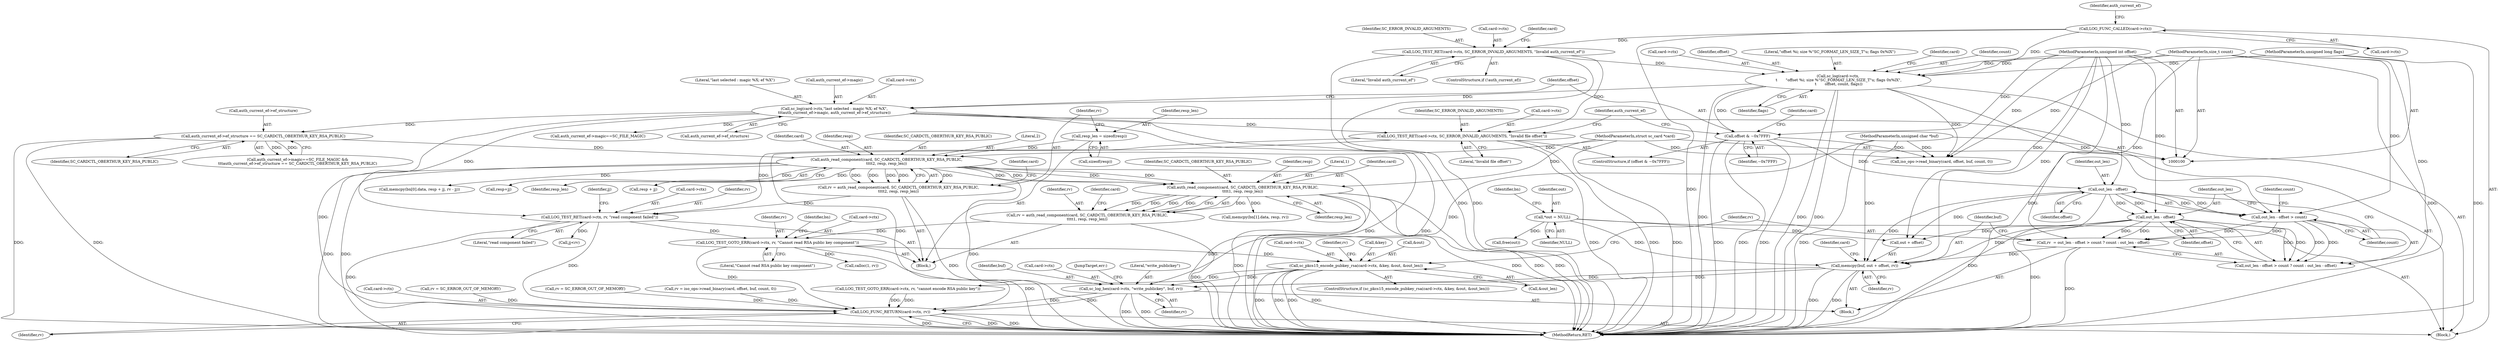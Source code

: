 digraph "0_OpenSC_8fe377e93b4b56060e5bbfb6f3142ceaeca744fa_11@pointer" {
"1000370" [label="(Call,sc_log_hex(card->ctx, \"write_publickey\", buf, rv))"];
"1000330" [label="(Call,sc_pkcs15_encode_pubkey_rsa(card->ctx, &key, &out, &out_len))"];
"1000273" [label="(Call,LOG_TEST_GOTO_ERR(card->ctx, rv, \"Cannot read RSA public key component\"))"];
"1000199" [label="(Call,LOG_TEST_RET(card->ctx, rv, \"read component failed\"))"];
"1000163" [label="(Call,LOG_TEST_RET(card->ctx, SC_ERROR_INVALID_ARGUMENTS, \"Invalid file offset\"))"];
"1000148" [label="(Call,sc_log(card->ctx,\"last selected : magic %X; ef %X\",\n\t\t\tauth_current_ef->magic, auth_current_ef->ef_structure))"];
"1000140" [label="(Call,sc_log(card->ctx,\n \t       \"offset %i; size %\"SC_FORMAT_LEN_SIZE_T\"u; flags 0x%lX\",\n \t       offset, count, flags))"];
"1000134" [label="(Call,LOG_TEST_RET(card->ctx, SC_ERROR_INVALID_ARGUMENTS, \"Invalid auth_current_ef\"))"];
"1000127" [label="(Call,LOG_FUNC_CALLED(card->ctx))"];
"1000102" [label="(MethodParameterIn,unsigned int offset)"];
"1000104" [label="(MethodParameterIn,size_t count)"];
"1000105" [label="(MethodParameterIn,unsigned long flags)"];
"1000191" [label="(Call,rv = auth_read_component(card, SC_CARDCTL_OBERTHUR_KEY_RSA_PUBLIC,\n\t\t\t\t2, resp, resp_len))"];
"1000193" [label="(Call,auth_read_component(card, SC_CARDCTL_OBERTHUR_KEY_RSA_PUBLIC,\n\t\t\t\t2, resp, resp_len))"];
"1000101" [label="(MethodParameterIn,struct sc_card *card)"];
"1000176" [label="(Call,auth_current_ef->ef_structure == SC_CARDCTL_OBERTHUR_KEY_RSA_PUBLIC)"];
"1000187" [label="(Call,resp_len = sizeof(resp))"];
"1000265" [label="(Call,rv = auth_read_component(card, SC_CARDCTL_OBERTHUR_KEY_RSA_PUBLIC,\n\t\t\t\t1, resp, resp_len))"];
"1000267" [label="(Call,auth_read_component(card, SC_CARDCTL_OBERTHUR_KEY_RSA_PUBLIC,\n\t\t\t\t1, resp, resp_len))"];
"1000364" [label="(Call,memcpy(buf, out + offset, rv))"];
"1000103" [label="(MethodParameterIn,unsigned char *buf)"];
"1000110" [label="(Call,*out = NULL)"];
"1000356" [label="(Call,out_len - offset)"];
"1000160" [label="(Call,offset & ~0x7FFF)"];
"1000361" [label="(Call,out_len - offset)"];
"1000352" [label="(Call,rv  = out_len - offset > count ? count : out_len - offset)"];
"1000355" [label="(Call,out_len - offset > count)"];
"1000402" [label="(Call,LOG_FUNC_RETURN(card->ctx, rv))"];
"1000167" [label="(Identifier,SC_ERROR_INVALID_ARGUMENTS)"];
"1000331" [label="(Call,card->ctx)"];
"1000265" [label="(Call,rv = auth_read_component(card, SC_CARDCTL_OBERTHUR_KEY_RSA_PUBLIC,\n\t\t\t\t1, resp, resp_len))"];
"1000402" [label="(Call,LOG_FUNC_RETURN(card->ctx, rv))"];
"1000266" [label="(Identifier,rv)"];
"1000273" [label="(Call,LOG_TEST_GOTO_ERR(card->ctx, rv, \"Cannot read RSA public key component\"))"];
"1000329" [label="(ControlStructure,if (sc_pkcs15_encode_pubkey_rsa(card->ctx, &key, &out, &out_len)))"];
"1000139" [label="(Literal,\"Invalid auth_current_ef\")"];
"1000149" [label="(Call,card->ctx)"];
"1000253" [label="(Call,memcpy(bn[0].data, resp + jj, rv - jj))"];
"1000191" [label="(Call,rv = auth_read_component(card, SC_CARDCTL_OBERTHUR_KEY_RSA_PUBLIC,\n\t\t\t\t2, resp, resp_len))"];
"1000357" [label="(Identifier,out_len)"];
"1000152" [label="(Literal,\"last selected : magic %X; ef %X\")"];
"1000381" [label="(Call,iso_ops->read_binary(card, offset, buf, count, 0))"];
"1000160" [label="(Call,offset & ~0x7FFF)"];
"1000162" [label="(Identifier,~0x7FFF)"];
"1000375" [label="(Identifier,buf)"];
"1000133" [label="(Identifier,auth_current_ef)"];
"1000269" [label="(Identifier,SC_CARDCTL_OBERTHUR_KEY_RSA_PUBLIC)"];
"1000197" [label="(Identifier,resp)"];
"1000358" [label="(Identifier,offset)"];
"1000105" [label="(MethodParameterIn,unsigned long flags)"];
"1000101" [label="(MethodParameterIn,struct sc_card *card)"];
"1000180" [label="(Identifier,SC_CARDCTL_OBERTHUR_KEY_RSA_PUBLIC)"];
"1000275" [label="(Identifier,card)"];
"1000353" [label="(Identifier,rv)"];
"1000307" [label="(Call,memcpy(bn[1].data, resp, rv))"];
"1000407" [label="(MethodReturn,RET)"];
"1000195" [label="(Identifier,SC_CARDCTL_OBERTHUR_KEY_RSA_PUBLIC)"];
"1000111" [label="(Identifier,out)"];
"1000148" [label="(Call,sc_log(card->ctx,\"last selected : magic %X; ef %X\",\n\t\t\tauth_current_ef->magic, auth_current_ef->ef_structure))"];
"1000165" [label="(Identifier,card)"];
"1000106" [label="(Block,)"];
"1000356" [label="(Call,out_len - offset)"];
"1000171" [label="(Call,auth_current_ef->magic==SC_FILE_MAGIC)"];
"1000366" [label="(Call,out + offset)"];
"1000201" [label="(Identifier,card)"];
"1000210" [label="(Call,jj<rv)"];
"1000141" [label="(Call,card->ctx)"];
"1000204" [label="(Literal,\"read component failed\")"];
"1000163" [label="(Call,LOG_TEST_RET(card->ctx, SC_ERROR_INVALID_ARGUMENTS, \"Invalid file offset\"))"];
"1000145" [label="(Identifier,offset)"];
"1000271" [label="(Identifier,resp)"];
"1000371" [label="(Call,card->ctx)"];
"1000272" [label="(Identifier,resp_len)"];
"1000196" [label="(Literal,2)"];
"1000193" [label="(Call,auth_read_component(card, SC_CARDCTL_OBERTHUR_KEY_RSA_PUBLIC,\n\t\t\t\t2, resp, resp_len))"];
"1000338" [label="(Call,&out_len)"];
"1000187" [label="(Call,resp_len = sizeof(resp))"];
"1000274" [label="(Call,card->ctx)"];
"1000342" [label="(Identifier,rv)"];
"1000110" [label="(Call,*out = NULL)"];
"1000164" [label="(Call,card->ctx)"];
"1000361" [label="(Call,out_len - offset)"];
"1000296" [label="(Call,rv = SC_ERROR_OUT_OF_MEMORY)"];
"1000215" [label="(Call,resp+jj)"];
"1000270" [label="(Literal,1)"];
"1000181" [label="(Block,)"];
"1000199" [label="(Call,LOG_TEST_RET(card->ctx, rv, \"read component failed\"))"];
"1000144" [label="(Literal,\"offset %i; size %\"SC_FORMAT_LEN_SIZE_T\"u; flags 0x%lX\")"];
"1000170" [label="(Call,auth_current_ef->magic==SC_FILE_MAGIC &&\n\t\t\tauth_current_ef->ef_structure == SC_CARDCTL_OBERTHUR_KEY_RSA_PUBLIC)"];
"1000355" [label="(Call,out_len - offset > count)"];
"1000147" [label="(Identifier,flags)"];
"1000177" [label="(Call,auth_current_ef->ef_structure)"];
"1000156" [label="(Call,auth_current_ef->ef_structure)"];
"1000334" [label="(Call,&key)"];
"1000176" [label="(Call,auth_current_ef->ef_structure == SC_CARDCTL_OBERTHUR_KEY_RSA_PUBLIC)"];
"1000351" [label="(Block,)"];
"1000194" [label="(Identifier,card)"];
"1000376" [label="(Identifier,rv)"];
"1000112" [label="(Identifier,NULL)"];
"1000387" [label="(JumpTarget,err:)"];
"1000354" [label="(Call,out_len - offset > count ? count : out_len - offset)"];
"1000103" [label="(MethodParameterIn,unsigned char *buf)"];
"1000369" [label="(Identifier,rv)"];
"1000134" [label="(Call,LOG_TEST_RET(card->ctx, SC_ERROR_INVALID_ARGUMENTS, \"Invalid auth_current_ef\"))"];
"1000360" [label="(Identifier,count)"];
"1000277" [label="(Identifier,rv)"];
"1000267" [label="(Call,auth_read_component(card, SC_CARDCTL_OBERTHUR_KEY_RSA_PUBLIC,\n\t\t\t\t1, resp, resp_len))"];
"1000200" [label="(Call,card->ctx)"];
"1000189" [label="(Call,sizeof(resp))"];
"1000379" [label="(Call,rv = iso_ops->read_binary(card, offset, buf, count, 0))"];
"1000159" [label="(ControlStructure,if (offset & ~0x7FFF))"];
"1000403" [label="(Call,card->ctx)"];
"1000344" [label="(Call,LOG_TEST_GOTO_ERR(card->ctx, rv, \"cannot encode RSA public key\"))"];
"1000168" [label="(Literal,\"Invalid file offset\")"];
"1000372" [label="(Identifier,card)"];
"1000203" [label="(Identifier,rv)"];
"1000192" [label="(Identifier,rv)"];
"1000240" [label="(Call,rv = SC_ERROR_OUT_OF_MEMORY)"];
"1000150" [label="(Identifier,card)"];
"1000268" [label="(Identifier,card)"];
"1000278" [label="(Literal,\"Cannot read RSA public key component\")"];
"1000104" [label="(MethodParameterIn,size_t count)"];
"1000116" [label="(Identifier,bn)"];
"1000146" [label="(Identifier,count)"];
"1000198" [label="(Identifier,resp_len)"];
"1000259" [label="(Call,resp + jj)"];
"1000173" [label="(Identifier,auth_current_ef)"];
"1000374" [label="(Literal,\"write_publickey\")"];
"1000140" [label="(Call,sc_log(card->ctx,\n \t       \"offset %i; size %\"SC_FORMAT_LEN_SIZE_T\"u; flags 0x%lX\",\n \t       offset, count, flags))"];
"1000365" [label="(Identifier,buf)"];
"1000406" [label="(Identifier,rv)"];
"1000153" [label="(Call,auth_current_ef->magic)"];
"1000400" [label="(Call,free(out))"];
"1000285" [label="(Call,calloc(1, rv))"];
"1000127" [label="(Call,LOG_FUNC_CALLED(card->ctx))"];
"1000161" [label="(Identifier,offset)"];
"1000330" [label="(Call,sc_pkcs15_encode_pubkey_rsa(card->ctx, &key, &out, &out_len))"];
"1000188" [label="(Identifier,resp_len)"];
"1000370" [label="(Call,sc_log_hex(card->ctx, \"write_publickey\", buf, rv))"];
"1000282" [label="(Identifier,bn)"];
"1000336" [label="(Call,&out)"];
"1000135" [label="(Call,card->ctx)"];
"1000131" [label="(ControlStructure,if (!auth_current_ef))"];
"1000142" [label="(Identifier,card)"];
"1000352" [label="(Call,rv  = out_len - offset > count ? count : out_len - offset)"];
"1000207" [label="(Identifier,jj)"];
"1000364" [label="(Call,memcpy(buf, out + offset, rv))"];
"1000138" [label="(Identifier,SC_ERROR_INVALID_ARGUMENTS)"];
"1000359" [label="(Identifier,count)"];
"1000362" [label="(Identifier,out_len)"];
"1000102" [label="(MethodParameterIn,unsigned int offset)"];
"1000363" [label="(Identifier,offset)"];
"1000128" [label="(Call,card->ctx)"];
"1000370" -> "1000351"  [label="AST: "];
"1000370" -> "1000376"  [label="CFG: "];
"1000371" -> "1000370"  [label="AST: "];
"1000374" -> "1000370"  [label="AST: "];
"1000375" -> "1000370"  [label="AST: "];
"1000376" -> "1000370"  [label="AST: "];
"1000387" -> "1000370"  [label="CFG: "];
"1000370" -> "1000407"  [label="DDG: "];
"1000370" -> "1000407"  [label="DDG: "];
"1000330" -> "1000370"  [label="DDG: "];
"1000364" -> "1000370"  [label="DDG: "];
"1000364" -> "1000370"  [label="DDG: "];
"1000103" -> "1000370"  [label="DDG: "];
"1000370" -> "1000402"  [label="DDG: "];
"1000370" -> "1000402"  [label="DDG: "];
"1000330" -> "1000329"  [label="AST: "];
"1000330" -> "1000338"  [label="CFG: "];
"1000331" -> "1000330"  [label="AST: "];
"1000334" -> "1000330"  [label="AST: "];
"1000336" -> "1000330"  [label="AST: "];
"1000338" -> "1000330"  [label="AST: "];
"1000342" -> "1000330"  [label="CFG: "];
"1000353" -> "1000330"  [label="CFG: "];
"1000330" -> "1000407"  [label="DDG: "];
"1000330" -> "1000407"  [label="DDG: "];
"1000330" -> "1000407"  [label="DDG: "];
"1000330" -> "1000407"  [label="DDG: "];
"1000273" -> "1000330"  [label="DDG: "];
"1000330" -> "1000344"  [label="DDG: "];
"1000273" -> "1000181"  [label="AST: "];
"1000273" -> "1000278"  [label="CFG: "];
"1000274" -> "1000273"  [label="AST: "];
"1000277" -> "1000273"  [label="AST: "];
"1000278" -> "1000273"  [label="AST: "];
"1000282" -> "1000273"  [label="CFG: "];
"1000273" -> "1000407"  [label="DDG: "];
"1000199" -> "1000273"  [label="DDG: "];
"1000265" -> "1000273"  [label="DDG: "];
"1000273" -> "1000285"  [label="DDG: "];
"1000273" -> "1000402"  [label="DDG: "];
"1000199" -> "1000181"  [label="AST: "];
"1000199" -> "1000204"  [label="CFG: "];
"1000200" -> "1000199"  [label="AST: "];
"1000203" -> "1000199"  [label="AST: "];
"1000204" -> "1000199"  [label="AST: "];
"1000207" -> "1000199"  [label="CFG: "];
"1000199" -> "1000407"  [label="DDG: "];
"1000163" -> "1000199"  [label="DDG: "];
"1000148" -> "1000199"  [label="DDG: "];
"1000191" -> "1000199"  [label="DDG: "];
"1000199" -> "1000210"  [label="DDG: "];
"1000199" -> "1000402"  [label="DDG: "];
"1000163" -> "1000159"  [label="AST: "];
"1000163" -> "1000168"  [label="CFG: "];
"1000164" -> "1000163"  [label="AST: "];
"1000167" -> "1000163"  [label="AST: "];
"1000168" -> "1000163"  [label="AST: "];
"1000173" -> "1000163"  [label="CFG: "];
"1000163" -> "1000407"  [label="DDG: "];
"1000163" -> "1000407"  [label="DDG: "];
"1000148" -> "1000163"  [label="DDG: "];
"1000134" -> "1000163"  [label="DDG: "];
"1000163" -> "1000402"  [label="DDG: "];
"1000148" -> "1000106"  [label="AST: "];
"1000148" -> "1000156"  [label="CFG: "];
"1000149" -> "1000148"  [label="AST: "];
"1000152" -> "1000148"  [label="AST: "];
"1000153" -> "1000148"  [label="AST: "];
"1000156" -> "1000148"  [label="AST: "];
"1000161" -> "1000148"  [label="CFG: "];
"1000148" -> "1000407"  [label="DDG: "];
"1000148" -> "1000407"  [label="DDG: "];
"1000140" -> "1000148"  [label="DDG: "];
"1000148" -> "1000171"  [label="DDG: "];
"1000148" -> "1000176"  [label="DDG: "];
"1000148" -> "1000402"  [label="DDG: "];
"1000140" -> "1000106"  [label="AST: "];
"1000140" -> "1000147"  [label="CFG: "];
"1000141" -> "1000140"  [label="AST: "];
"1000144" -> "1000140"  [label="AST: "];
"1000145" -> "1000140"  [label="AST: "];
"1000146" -> "1000140"  [label="AST: "];
"1000147" -> "1000140"  [label="AST: "];
"1000150" -> "1000140"  [label="CFG: "];
"1000140" -> "1000407"  [label="DDG: "];
"1000140" -> "1000407"  [label="DDG: "];
"1000140" -> "1000407"  [label="DDG: "];
"1000134" -> "1000140"  [label="DDG: "];
"1000127" -> "1000140"  [label="DDG: "];
"1000102" -> "1000140"  [label="DDG: "];
"1000104" -> "1000140"  [label="DDG: "];
"1000105" -> "1000140"  [label="DDG: "];
"1000140" -> "1000160"  [label="DDG: "];
"1000140" -> "1000355"  [label="DDG: "];
"1000140" -> "1000381"  [label="DDG: "];
"1000134" -> "1000131"  [label="AST: "];
"1000134" -> "1000139"  [label="CFG: "];
"1000135" -> "1000134"  [label="AST: "];
"1000138" -> "1000134"  [label="AST: "];
"1000139" -> "1000134"  [label="AST: "];
"1000142" -> "1000134"  [label="CFG: "];
"1000134" -> "1000407"  [label="DDG: "];
"1000134" -> "1000407"  [label="DDG: "];
"1000127" -> "1000134"  [label="DDG: "];
"1000127" -> "1000106"  [label="AST: "];
"1000127" -> "1000128"  [label="CFG: "];
"1000128" -> "1000127"  [label="AST: "];
"1000133" -> "1000127"  [label="CFG: "];
"1000127" -> "1000407"  [label="DDG: "];
"1000102" -> "1000100"  [label="AST: "];
"1000102" -> "1000407"  [label="DDG: "];
"1000102" -> "1000160"  [label="DDG: "];
"1000102" -> "1000356"  [label="DDG: "];
"1000102" -> "1000361"  [label="DDG: "];
"1000102" -> "1000364"  [label="DDG: "];
"1000102" -> "1000366"  [label="DDG: "];
"1000102" -> "1000381"  [label="DDG: "];
"1000104" -> "1000100"  [label="AST: "];
"1000104" -> "1000407"  [label="DDG: "];
"1000104" -> "1000352"  [label="DDG: "];
"1000104" -> "1000355"  [label="DDG: "];
"1000104" -> "1000354"  [label="DDG: "];
"1000104" -> "1000381"  [label="DDG: "];
"1000105" -> "1000100"  [label="AST: "];
"1000105" -> "1000407"  [label="DDG: "];
"1000191" -> "1000181"  [label="AST: "];
"1000191" -> "1000193"  [label="CFG: "];
"1000192" -> "1000191"  [label="AST: "];
"1000193" -> "1000191"  [label="AST: "];
"1000201" -> "1000191"  [label="CFG: "];
"1000191" -> "1000407"  [label="DDG: "];
"1000193" -> "1000191"  [label="DDG: "];
"1000193" -> "1000191"  [label="DDG: "];
"1000193" -> "1000191"  [label="DDG: "];
"1000193" -> "1000191"  [label="DDG: "];
"1000193" -> "1000191"  [label="DDG: "];
"1000193" -> "1000198"  [label="CFG: "];
"1000194" -> "1000193"  [label="AST: "];
"1000195" -> "1000193"  [label="AST: "];
"1000196" -> "1000193"  [label="AST: "];
"1000197" -> "1000193"  [label="AST: "];
"1000198" -> "1000193"  [label="AST: "];
"1000193" -> "1000407"  [label="DDG: "];
"1000193" -> "1000407"  [label="DDG: "];
"1000193" -> "1000407"  [label="DDG: "];
"1000193" -> "1000407"  [label="DDG: "];
"1000101" -> "1000193"  [label="DDG: "];
"1000176" -> "1000193"  [label="DDG: "];
"1000187" -> "1000193"  [label="DDG: "];
"1000193" -> "1000215"  [label="DDG: "];
"1000193" -> "1000253"  [label="DDG: "];
"1000193" -> "1000259"  [label="DDG: "];
"1000193" -> "1000267"  [label="DDG: "];
"1000193" -> "1000267"  [label="DDG: "];
"1000193" -> "1000267"  [label="DDG: "];
"1000193" -> "1000267"  [label="DDG: "];
"1000101" -> "1000100"  [label="AST: "];
"1000101" -> "1000407"  [label="DDG: "];
"1000101" -> "1000267"  [label="DDG: "];
"1000101" -> "1000381"  [label="DDG: "];
"1000176" -> "1000170"  [label="AST: "];
"1000176" -> "1000180"  [label="CFG: "];
"1000177" -> "1000176"  [label="AST: "];
"1000180" -> "1000176"  [label="AST: "];
"1000170" -> "1000176"  [label="CFG: "];
"1000176" -> "1000407"  [label="DDG: "];
"1000176" -> "1000407"  [label="DDG: "];
"1000176" -> "1000170"  [label="DDG: "];
"1000176" -> "1000170"  [label="DDG: "];
"1000187" -> "1000181"  [label="AST: "];
"1000187" -> "1000189"  [label="CFG: "];
"1000188" -> "1000187"  [label="AST: "];
"1000189" -> "1000187"  [label="AST: "];
"1000192" -> "1000187"  [label="CFG: "];
"1000265" -> "1000181"  [label="AST: "];
"1000265" -> "1000267"  [label="CFG: "];
"1000266" -> "1000265"  [label="AST: "];
"1000267" -> "1000265"  [label="AST: "];
"1000275" -> "1000265"  [label="CFG: "];
"1000265" -> "1000407"  [label="DDG: "];
"1000267" -> "1000265"  [label="DDG: "];
"1000267" -> "1000265"  [label="DDG: "];
"1000267" -> "1000265"  [label="DDG: "];
"1000267" -> "1000265"  [label="DDG: "];
"1000267" -> "1000265"  [label="DDG: "];
"1000267" -> "1000272"  [label="CFG: "];
"1000268" -> "1000267"  [label="AST: "];
"1000269" -> "1000267"  [label="AST: "];
"1000270" -> "1000267"  [label="AST: "];
"1000271" -> "1000267"  [label="AST: "];
"1000272" -> "1000267"  [label="AST: "];
"1000267" -> "1000407"  [label="DDG: "];
"1000267" -> "1000407"  [label="DDG: "];
"1000267" -> "1000407"  [label="DDG: "];
"1000267" -> "1000407"  [label="DDG: "];
"1000267" -> "1000307"  [label="DDG: "];
"1000364" -> "1000351"  [label="AST: "];
"1000364" -> "1000369"  [label="CFG: "];
"1000365" -> "1000364"  [label="AST: "];
"1000366" -> "1000364"  [label="AST: "];
"1000369" -> "1000364"  [label="AST: "];
"1000372" -> "1000364"  [label="CFG: "];
"1000364" -> "1000407"  [label="DDG: "];
"1000364" -> "1000407"  [label="DDG: "];
"1000103" -> "1000364"  [label="DDG: "];
"1000110" -> "1000364"  [label="DDG: "];
"1000356" -> "1000364"  [label="DDG: "];
"1000361" -> "1000364"  [label="DDG: "];
"1000352" -> "1000364"  [label="DDG: "];
"1000103" -> "1000100"  [label="AST: "];
"1000103" -> "1000407"  [label="DDG: "];
"1000103" -> "1000381"  [label="DDG: "];
"1000110" -> "1000106"  [label="AST: "];
"1000110" -> "1000112"  [label="CFG: "];
"1000111" -> "1000110"  [label="AST: "];
"1000112" -> "1000110"  [label="AST: "];
"1000116" -> "1000110"  [label="CFG: "];
"1000110" -> "1000366"  [label="DDG: "];
"1000110" -> "1000400"  [label="DDG: "];
"1000356" -> "1000355"  [label="AST: "];
"1000356" -> "1000358"  [label="CFG: "];
"1000357" -> "1000356"  [label="AST: "];
"1000358" -> "1000356"  [label="AST: "];
"1000359" -> "1000356"  [label="CFG: "];
"1000356" -> "1000407"  [label="DDG: "];
"1000356" -> "1000355"  [label="DDG: "];
"1000356" -> "1000355"  [label="DDG: "];
"1000160" -> "1000356"  [label="DDG: "];
"1000356" -> "1000361"  [label="DDG: "];
"1000356" -> "1000361"  [label="DDG: "];
"1000356" -> "1000366"  [label="DDG: "];
"1000160" -> "1000159"  [label="AST: "];
"1000160" -> "1000162"  [label="CFG: "];
"1000161" -> "1000160"  [label="AST: "];
"1000162" -> "1000160"  [label="AST: "];
"1000165" -> "1000160"  [label="CFG: "];
"1000173" -> "1000160"  [label="CFG: "];
"1000160" -> "1000407"  [label="DDG: "];
"1000160" -> "1000407"  [label="DDG: "];
"1000160" -> "1000407"  [label="DDG: "];
"1000160" -> "1000381"  [label="DDG: "];
"1000361" -> "1000354"  [label="AST: "];
"1000361" -> "1000363"  [label="CFG: "];
"1000362" -> "1000361"  [label="AST: "];
"1000363" -> "1000361"  [label="AST: "];
"1000354" -> "1000361"  [label="CFG: "];
"1000361" -> "1000407"  [label="DDG: "];
"1000361" -> "1000352"  [label="DDG: "];
"1000361" -> "1000352"  [label="DDG: "];
"1000361" -> "1000354"  [label="DDG: "];
"1000361" -> "1000354"  [label="DDG: "];
"1000361" -> "1000366"  [label="DDG: "];
"1000352" -> "1000351"  [label="AST: "];
"1000352" -> "1000354"  [label="CFG: "];
"1000353" -> "1000352"  [label="AST: "];
"1000354" -> "1000352"  [label="AST: "];
"1000365" -> "1000352"  [label="CFG: "];
"1000352" -> "1000407"  [label="DDG: "];
"1000355" -> "1000352"  [label="DDG: "];
"1000355" -> "1000352"  [label="DDG: "];
"1000355" -> "1000354"  [label="AST: "];
"1000355" -> "1000359"  [label="CFG: "];
"1000359" -> "1000355"  [label="AST: "];
"1000360" -> "1000355"  [label="CFG: "];
"1000362" -> "1000355"  [label="CFG: "];
"1000355" -> "1000354"  [label="DDG: "];
"1000355" -> "1000354"  [label="DDG: "];
"1000402" -> "1000106"  [label="AST: "];
"1000402" -> "1000406"  [label="CFG: "];
"1000403" -> "1000402"  [label="AST: "];
"1000406" -> "1000402"  [label="AST: "];
"1000407" -> "1000402"  [label="CFG: "];
"1000402" -> "1000407"  [label="DDG: "];
"1000402" -> "1000407"  [label="DDG: "];
"1000402" -> "1000407"  [label="DDG: "];
"1000344" -> "1000402"  [label="DDG: "];
"1000344" -> "1000402"  [label="DDG: "];
"1000296" -> "1000402"  [label="DDG: "];
"1000240" -> "1000402"  [label="DDG: "];
"1000379" -> "1000402"  [label="DDG: "];
}
